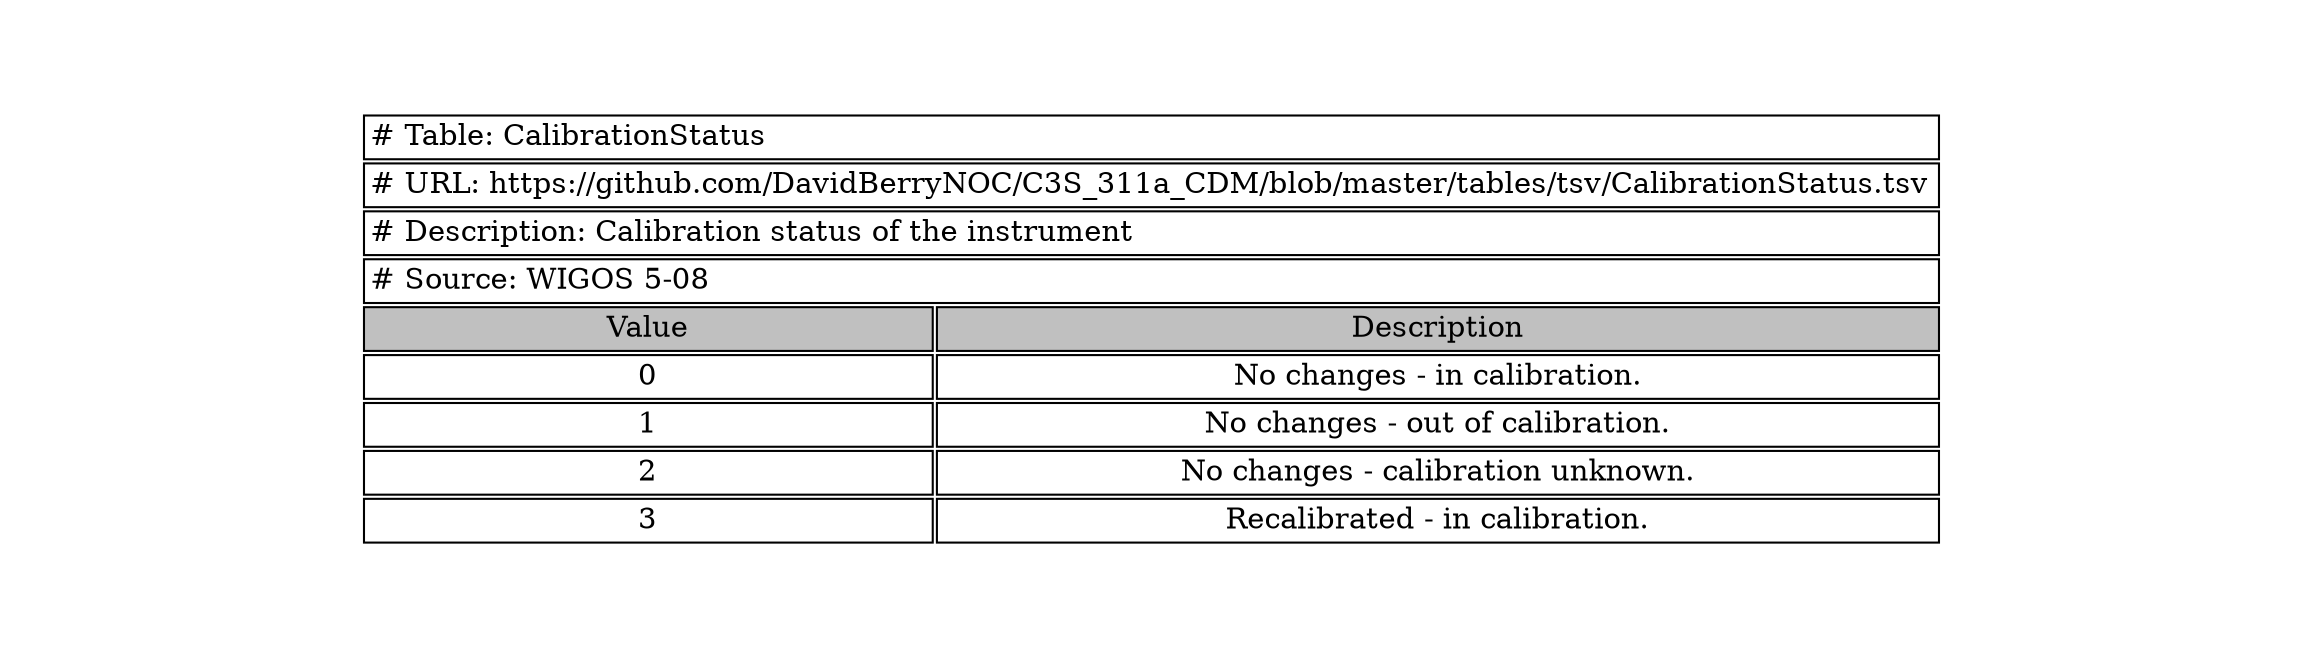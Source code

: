 digraph CalibrationStatus {
node [color=white]
CalibrationStatus [label=<<TABLE BORDER="0" CELLBORDER="1" CELLSPACING="2" COLOR="BLACK">
<TR><TD COLSPAN="2" ALIGN="left"># Table: CalibrationStatus</TD></TR>
<TR><TD COLSPAN="2" ALIGN="left"># URL: https://github.com/DavidBerryNOC/C3S_311a_CDM/blob/master/tables/tsv/CalibrationStatus.tsv</TD></TR>
<TR><TD ALIGN="left" COLSPAN="2"># Description: Calibration status of the instrument</TD></TR>
<TR><TD ALIGN="left" COLSPAN="2"># Source: WIGOS 5-08</TD></TR>
<TR><TD BGCOLOR="GRAY">Value</TD><TD BGCOLOR="GRAY">Description</TD></TR>
<TR><TD>0</TD><TD>No changes - in calibration.</TD></TR>
<TR><TD>1</TD><TD>No changes - out of calibration.</TD></TR>
<TR><TD>2</TD><TD>No changes - calibration unknown.</TD></TR>
<TR><TD>3</TD><TD>Recalibrated - in calibration.</TD></TR>
</TABLE>>];
}
